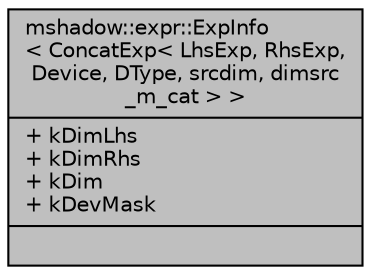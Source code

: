 digraph "mshadow::expr::ExpInfo&lt; ConcatExp&lt; LhsExp, RhsExp, Device, DType, srcdim, dimsrc_m_cat &gt; &gt;"
{
 // LATEX_PDF_SIZE
  edge [fontname="Helvetica",fontsize="10",labelfontname="Helvetica",labelfontsize="10"];
  node [fontname="Helvetica",fontsize="10",shape=record];
  Node1 [label="{mshadow::expr::ExpInfo\l\< ConcatExp\< LhsExp, RhsExp,\l Device, DType, srcdim, dimsrc\l_m_cat \> \>\n|+ kDimLhs\l+ kDimRhs\l+ kDim\l+ kDevMask\l|}",height=0.2,width=0.4,color="black", fillcolor="grey75", style="filled", fontcolor="black",tooltip=" "];
}
